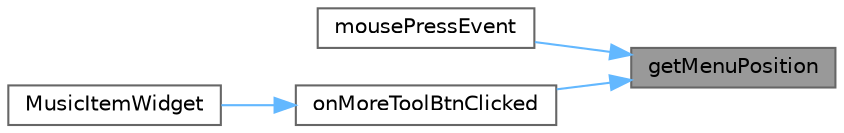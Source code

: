 digraph "getMenuPosition"
{
 // LATEX_PDF_SIZE
  bgcolor="transparent";
  edge [fontname=Helvetica,fontsize=10,labelfontname=Helvetica,labelfontsize=10];
  node [fontname=Helvetica,fontsize=10,shape=box,height=0.2,width=0.4];
  rankdir="RL";
  Node1 [id="Node000001",label="getMenuPosition",height=0.2,width=0.4,color="gray40", fillcolor="grey60", style="filled", fontcolor="black",tooltip="获取菜单显示位置"];
  Node1 -> Node2 [id="edge1_Node000001_Node000002",dir="back",color="steelblue1",style="solid",tooltip=" "];
  Node2 [id="Node000002",label="mousePressEvent",height=0.2,width=0.4,color="grey40", fillcolor="white", style="filled",URL="$class_music_item_widget.html#a7523c71b2bf60975302287ec8923f80e",tooltip="鼠标按下事件"];
  Node1 -> Node3 [id="edge2_Node000001_Node000003",dir="back",color="steelblue1",style="solid",tooltip=" "];
  Node3 [id="Node000003",label="onMoreToolBtnClicked",height=0.2,width=0.4,color="grey40", fillcolor="white", style="filled",URL="$class_music_item_widget.html#a0c4bc242cb3b8f9f8dbdfa12dc1a4b09",tooltip="更多按钮点击处理"];
  Node3 -> Node4 [id="edge3_Node000003_Node000004",dir="back",color="steelblue1",style="solid",tooltip=" "];
  Node4 [id="Node000004",label="MusicItemWidget",height=0.2,width=0.4,color="grey40", fillcolor="white", style="filled",URL="$class_music_item_widget.html#a25d0faf4d08a1a383154e48f122db1dd",tooltip="构造函数，初始化音乐条目控件"];
}

